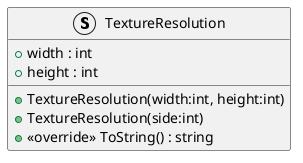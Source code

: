 @startuml
struct TextureResolution {
    + width : int
    + height : int
    + TextureResolution(width:int, height:int)
    + TextureResolution(side:int)
    + <<override>> ToString() : string
}
@enduml
